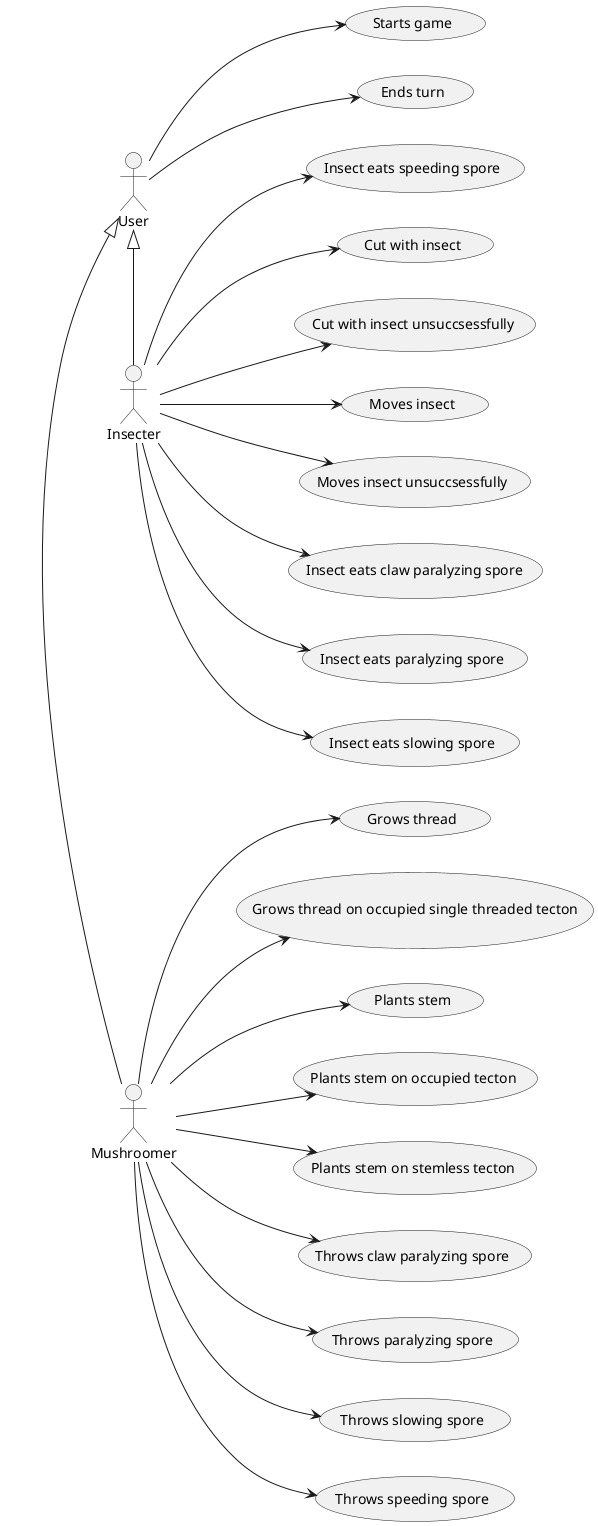 @startuml player

Mushroomer -left-|> User
Insecter -left-|> User

left to right direction
User --> (Ends turn)
User --> (Starts game)

Mushroomer --> (Plants stem)
Mushroomer --> (Plants stem on occupied tecton)
Mushroomer --> (Plants stem on stemless tecton)
'Mushroomer --> (Levels up stem)
Mushroomer --> (Throws claw paralyzing spore)
Mushroomer --> (Throws paralyzing spore)
Mushroomer --> (Throws slowing spore)
Mushroomer --> (Throws speeding spore)

'Mushroomer --> (Throws claw paralyzing spore but can't)
'Mushroomer --> (Throws paralyzing spore but can't)
'Mushroomer --> (Throws slowing spore but can't)
'Mushroomer --> (Throws speeding spore but can't)

Mushroomer --> (Grows thread)
Mushroomer --> (Grows thread on occupied single threaded tecton)

Insecter --> (Moves insect)
Insecter --> (Moves insect unsuccsessfully)

Insecter --> (Insect eats claw paralyzing spore)
Insecter --> (Insect eats paralyzing spore)
Insecter --> (Insect eats slowing spore)
Insecter --> (Insect eats speeding spore)

Insecter --> (Cut with insect)
Insecter --> (Cut with insect unsuccsessfully)

@enduml